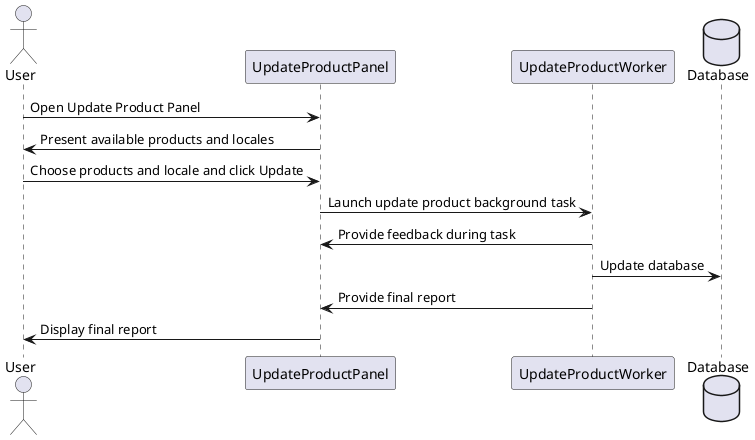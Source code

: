 @startuml
actor User as U1
participant UpdateProductPanel as UPP
participant UpdateProductWorker as UPW
database Database as DB
U1  -> UPP : Open Update Product Panel
U1  <- UPP : Present available products and locales
U1  -> UPP : Choose products and locale and click Update
UPP -> UPW : Launch update product background task
UPP <- UPW : Provide feedback during task
UPW -> DB  : Update database
UPP <- UPW : Provide final report
U1  <- UPP : Display final report
@enduml